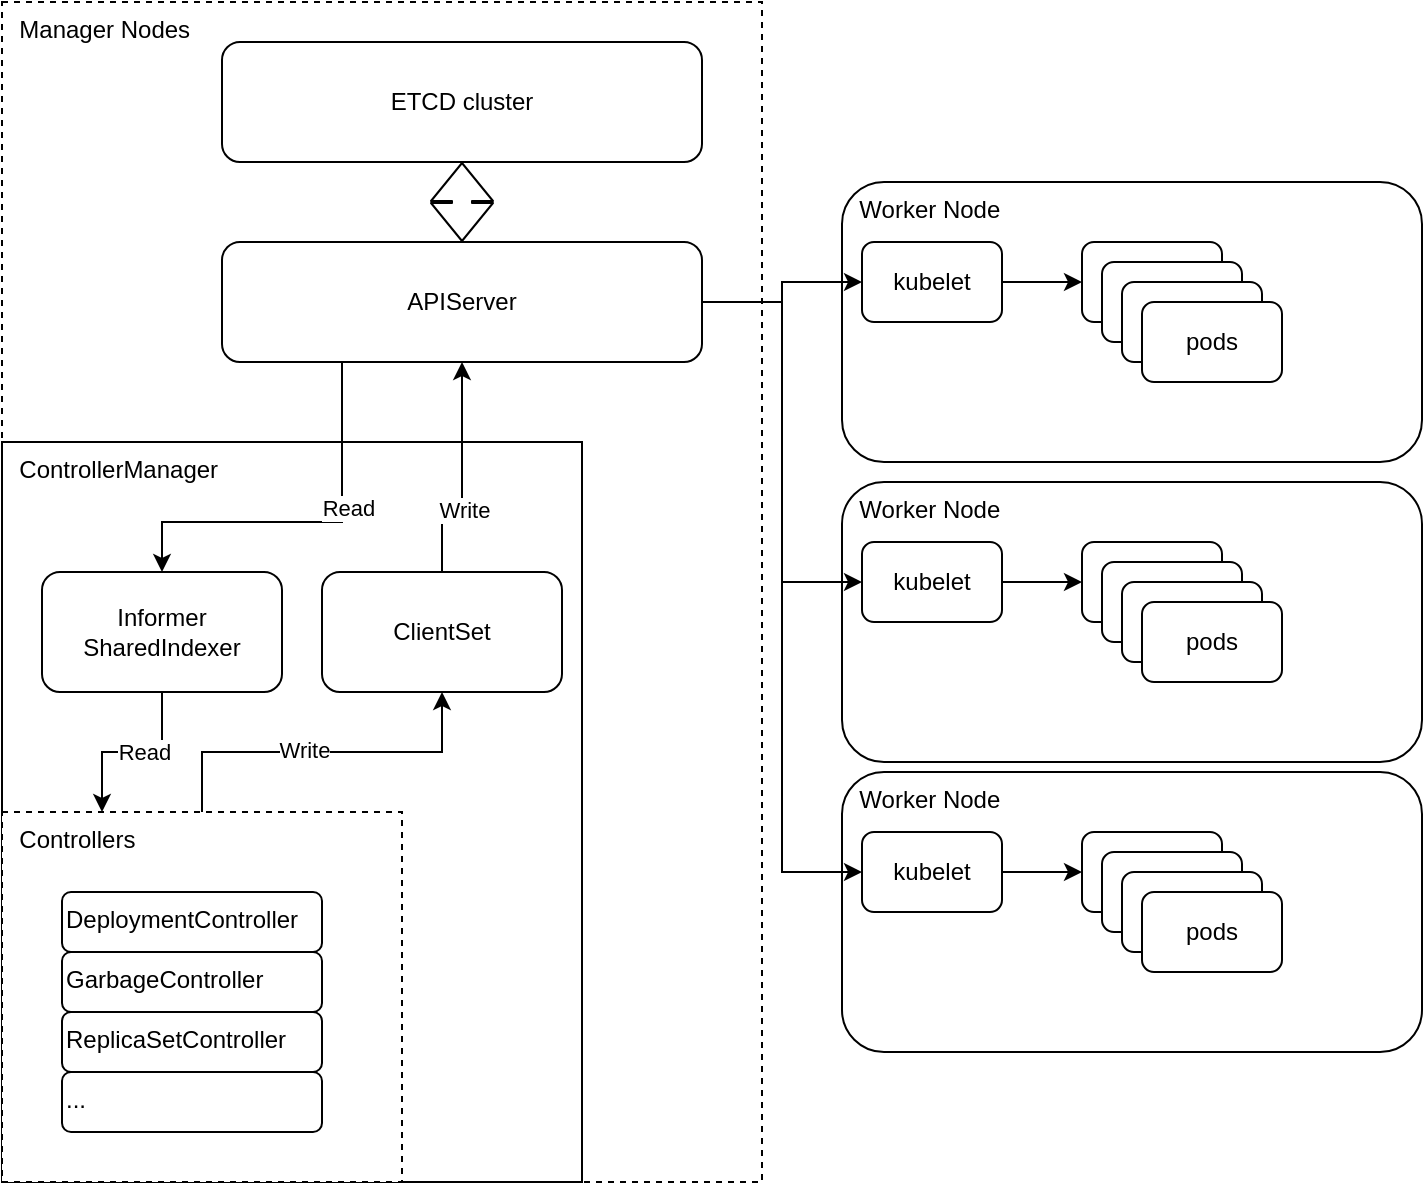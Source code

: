 <mxfile version="14.9.1" type="device"><diagram id="3hta8_46ouTxN1HIyRaA" name="Page-1"><mxGraphModel dx="635" dy="752" grid="1" gridSize="10" guides="1" tooltips="1" connect="1" arrows="1" fold="1" page="1" pageScale="1" pageWidth="826" pageHeight="1169" math="0" shadow="0"><root><mxCell id="0"/><mxCell id="1" parent="0"/><mxCell id="NITaqDlzW2bLhf8JLJe1-17" value="&amp;nbsp; Manager Nodes" style="rounded=0;whiteSpace=wrap;html=1;align=left;verticalAlign=top;fillColor=none;dashed=1;" vertex="1" parent="1"><mxGeometry y="200" width="380" height="590" as="geometry"/></mxCell><mxCell id="NITaqDlzW2bLhf8JLJe1-49" value="&amp;nbsp; ControllerManager" style="rounded=0;whiteSpace=wrap;html=1;align=left;verticalAlign=top;fillColor=none;" vertex="1" parent="1"><mxGeometry y="420" width="290" height="370" as="geometry"/></mxCell><mxCell id="NITaqDlzW2bLhf8JLJe1-40" value="&amp;nbsp; Worker Node" style="rounded=1;whiteSpace=wrap;html=1;align=left;verticalAlign=top;" vertex="1" parent="1"><mxGeometry x="420" y="585" width="290" height="140" as="geometry"/></mxCell><mxCell id="NITaqDlzW2bLhf8JLJe1-33" value="&amp;nbsp; Worker Node" style="rounded=1;whiteSpace=wrap;html=1;align=left;verticalAlign=top;" vertex="1" parent="1"><mxGeometry x="420" y="440" width="290" height="140" as="geometry"/></mxCell><mxCell id="NITaqDlzW2bLhf8JLJe1-19" value="&amp;nbsp; Worker Node" style="rounded=1;whiteSpace=wrap;html=1;align=left;verticalAlign=top;" vertex="1" parent="1"><mxGeometry x="420" y="290" width="290" height="140" as="geometry"/></mxCell><mxCell id="NITaqDlzW2bLhf8JLJe1-1" value="ETCD cluster" style="rounded=1;whiteSpace=wrap;html=1;" vertex="1" parent="1"><mxGeometry x="110" y="220" width="240" height="60" as="geometry"/></mxCell><mxCell id="NITaqDlzW2bLhf8JLJe1-12" style="edgeStyle=orthogonalEdgeStyle;rounded=0;orthogonalLoop=1;jettySize=auto;html=1;exitX=0.25;exitY=1;exitDx=0;exitDy=0;entryX=0.5;entryY=0;entryDx=0;entryDy=0;" edge="1" parent="1" source="NITaqDlzW2bLhf8JLJe1-2" target="NITaqDlzW2bLhf8JLJe1-9"><mxGeometry relative="1" as="geometry"><Array as="points"><mxPoint x="170" y="460"/><mxPoint x="80" y="460"/></Array></mxGeometry></mxCell><mxCell id="NITaqDlzW2bLhf8JLJe1-52" value="Read" style="edgeLabel;html=1;align=center;verticalAlign=middle;resizable=0;points=[];" vertex="1" connectable="0" parent="NITaqDlzW2bLhf8JLJe1-12"><mxGeometry x="-0.251" y="3" relative="1" as="geometry"><mxPoint as="offset"/></mxGeometry></mxCell><mxCell id="NITaqDlzW2bLhf8JLJe1-32" style="edgeStyle=orthogonalEdgeStyle;rounded=0;orthogonalLoop=1;jettySize=auto;html=1;exitX=1;exitY=0.5;exitDx=0;exitDy=0;entryX=0;entryY=0.5;entryDx=0;entryDy=0;" edge="1" parent="1" source="NITaqDlzW2bLhf8JLJe1-2" target="NITaqDlzW2bLhf8JLJe1-20"><mxGeometry relative="1" as="geometry"/></mxCell><mxCell id="NITaqDlzW2bLhf8JLJe1-47" style="edgeStyle=orthogonalEdgeStyle;rounded=0;orthogonalLoop=1;jettySize=auto;html=1;exitX=1;exitY=0.5;exitDx=0;exitDy=0;entryX=0;entryY=0.5;entryDx=0;entryDy=0;" edge="1" parent="1" source="NITaqDlzW2bLhf8JLJe1-2" target="NITaqDlzW2bLhf8JLJe1-35"><mxGeometry relative="1" as="geometry"/></mxCell><mxCell id="NITaqDlzW2bLhf8JLJe1-48" style="edgeStyle=orthogonalEdgeStyle;rounded=0;orthogonalLoop=1;jettySize=auto;html=1;exitX=1;exitY=0.5;exitDx=0;exitDy=0;entryX=0;entryY=0.5;entryDx=0;entryDy=0;" edge="1" parent="1" source="NITaqDlzW2bLhf8JLJe1-2" target="NITaqDlzW2bLhf8JLJe1-42"><mxGeometry relative="1" as="geometry"/></mxCell><mxCell id="NITaqDlzW2bLhf8JLJe1-2" value="APIServer" style="rounded=1;whiteSpace=wrap;html=1;" vertex="1" parent="1"><mxGeometry x="110" y="320" width="240" height="60" as="geometry"/></mxCell><mxCell id="NITaqDlzW2bLhf8JLJe1-3" value="" style="shape=flexArrow;endArrow=classic;startArrow=classic;html=1;entryX=0.5;entryY=1;entryDx=0;entryDy=0;exitX=0.5;exitY=0;exitDx=0;exitDy=0;" edge="1" parent="1" source="NITaqDlzW2bLhf8JLJe1-2" target="NITaqDlzW2bLhf8JLJe1-1"><mxGeometry width="100" height="100" relative="1" as="geometry"><mxPoint x="190" y="400" as="sourcePoint"/><mxPoint x="290" y="300" as="targetPoint"/></mxGeometry></mxCell><mxCell id="NITaqDlzW2bLhf8JLJe1-14" style="edgeStyle=orthogonalEdgeStyle;rounded=0;orthogonalLoop=1;jettySize=auto;html=1;exitX=0.5;exitY=0;exitDx=0;exitDy=0;entryX=0.5;entryY=1;entryDx=0;entryDy=0;" edge="1" parent="1" source="NITaqDlzW2bLhf8JLJe1-4" target="NITaqDlzW2bLhf8JLJe1-10"><mxGeometry relative="1" as="geometry"/></mxCell><mxCell id="NITaqDlzW2bLhf8JLJe1-16" value="Write" style="edgeLabel;html=1;align=center;verticalAlign=middle;resizable=0;points=[];" vertex="1" connectable="0" parent="NITaqDlzW2bLhf8JLJe1-14"><mxGeometry x="-0.103" y="1" relative="1" as="geometry"><mxPoint as="offset"/></mxGeometry></mxCell><mxCell id="NITaqDlzW2bLhf8JLJe1-4" value="&amp;nbsp; Controllers" style="rounded=0;whiteSpace=wrap;html=1;verticalAlign=top;align=left;dashed=1;" vertex="1" parent="1"><mxGeometry y="605" width="200" height="185" as="geometry"/></mxCell><mxCell id="NITaqDlzW2bLhf8JLJe1-5" value="DeploymentController" style="rounded=1;whiteSpace=wrap;html=1;align=left;verticalAlign=top;" vertex="1" parent="1"><mxGeometry x="30" y="645" width="130" height="30" as="geometry"/></mxCell><mxCell id="NITaqDlzW2bLhf8JLJe1-6" value="GarbageController" style="rounded=1;whiteSpace=wrap;html=1;align=left;verticalAlign=top;" vertex="1" parent="1"><mxGeometry x="30" y="675" width="130" height="30" as="geometry"/></mxCell><mxCell id="NITaqDlzW2bLhf8JLJe1-7" value="ReplicaSetController" style="rounded=1;whiteSpace=wrap;html=1;align=left;verticalAlign=top;" vertex="1" parent="1"><mxGeometry x="30" y="705" width="130" height="30" as="geometry"/></mxCell><mxCell id="NITaqDlzW2bLhf8JLJe1-13" style="edgeStyle=orthogonalEdgeStyle;rounded=0;orthogonalLoop=1;jettySize=auto;html=1;exitX=0.5;exitY=1;exitDx=0;exitDy=0;entryX=0.25;entryY=0;entryDx=0;entryDy=0;" edge="1" parent="1" source="NITaqDlzW2bLhf8JLJe1-9" target="NITaqDlzW2bLhf8JLJe1-4"><mxGeometry relative="1" as="geometry"/></mxCell><mxCell id="NITaqDlzW2bLhf8JLJe1-15" value="Read" style="edgeLabel;html=1;align=center;verticalAlign=middle;resizable=0;points=[];" vertex="1" connectable="0" parent="NITaqDlzW2bLhf8JLJe1-13"><mxGeometry x="-0.123" relative="1" as="geometry"><mxPoint as="offset"/></mxGeometry></mxCell><mxCell id="NITaqDlzW2bLhf8JLJe1-9" value="Informer&lt;br&gt;SharedIndexer" style="rounded=1;whiteSpace=wrap;html=1;align=center;verticalAlign=middle;" vertex="1" parent="1"><mxGeometry x="20" y="485" width="120" height="60" as="geometry"/></mxCell><mxCell id="NITaqDlzW2bLhf8JLJe1-11" style="edgeStyle=orthogonalEdgeStyle;rounded=0;orthogonalLoop=1;jettySize=auto;html=1;exitX=0.5;exitY=0;exitDx=0;exitDy=0;entryX=0.5;entryY=1;entryDx=0;entryDy=0;" edge="1" parent="1" source="NITaqDlzW2bLhf8JLJe1-10" target="NITaqDlzW2bLhf8JLJe1-2"><mxGeometry relative="1" as="geometry"><Array as="points"><mxPoint x="220" y="460"/><mxPoint x="230" y="460"/></Array></mxGeometry></mxCell><mxCell id="NITaqDlzW2bLhf8JLJe1-53" value="Write" style="edgeLabel;html=1;align=center;verticalAlign=middle;resizable=0;points=[];" vertex="1" connectable="0" parent="NITaqDlzW2bLhf8JLJe1-11"><mxGeometry x="-0.287" y="-1" relative="1" as="geometry"><mxPoint as="offset"/></mxGeometry></mxCell><mxCell id="NITaqDlzW2bLhf8JLJe1-10" value="ClientSet" style="rounded=1;whiteSpace=wrap;html=1;align=center;verticalAlign=middle;" vertex="1" parent="1"><mxGeometry x="160" y="485" width="120" height="60" as="geometry"/></mxCell><mxCell id="NITaqDlzW2bLhf8JLJe1-30" style="edgeStyle=orthogonalEdgeStyle;rounded=0;orthogonalLoop=1;jettySize=auto;html=1;exitX=1;exitY=0.5;exitDx=0;exitDy=0;entryX=0;entryY=0.5;entryDx=0;entryDy=0;" edge="1" parent="1" source="NITaqDlzW2bLhf8JLJe1-20" target="NITaqDlzW2bLhf8JLJe1-21"><mxGeometry relative="1" as="geometry"/></mxCell><mxCell id="NITaqDlzW2bLhf8JLJe1-20" value="kubelet" style="rounded=1;whiteSpace=wrap;html=1;fillColor=#ffffff;align=center;verticalAlign=middle;" vertex="1" parent="1"><mxGeometry x="430" y="320" width="70" height="40" as="geometry"/></mxCell><mxCell id="NITaqDlzW2bLhf8JLJe1-21" value="pods" style="rounded=1;whiteSpace=wrap;html=1;fillColor=#ffffff;align=center;verticalAlign=middle;" vertex="1" parent="1"><mxGeometry x="540" y="320" width="70" height="40" as="geometry"/></mxCell><mxCell id="NITaqDlzW2bLhf8JLJe1-25" value="pods" style="rounded=1;whiteSpace=wrap;html=1;fillColor=#ffffff;align=center;verticalAlign=middle;" vertex="1" parent="1"><mxGeometry x="550" y="330" width="70" height="40" as="geometry"/></mxCell><mxCell id="NITaqDlzW2bLhf8JLJe1-26" value="pods" style="rounded=1;whiteSpace=wrap;html=1;fillColor=#ffffff;align=center;verticalAlign=middle;" vertex="1" parent="1"><mxGeometry x="560" y="340" width="70" height="40" as="geometry"/></mxCell><mxCell id="NITaqDlzW2bLhf8JLJe1-27" value="pods" style="rounded=1;whiteSpace=wrap;html=1;fillColor=#ffffff;align=center;verticalAlign=middle;" vertex="1" parent="1"><mxGeometry x="570" y="350" width="70" height="40" as="geometry"/></mxCell><mxCell id="NITaqDlzW2bLhf8JLJe1-34" style="edgeStyle=orthogonalEdgeStyle;rounded=0;orthogonalLoop=1;jettySize=auto;html=1;exitX=1;exitY=0.5;exitDx=0;exitDy=0;entryX=0;entryY=0.5;entryDx=0;entryDy=0;" edge="1" parent="1" source="NITaqDlzW2bLhf8JLJe1-35" target="NITaqDlzW2bLhf8JLJe1-36"><mxGeometry relative="1" as="geometry"/></mxCell><mxCell id="NITaqDlzW2bLhf8JLJe1-35" value="kubelet" style="rounded=1;whiteSpace=wrap;html=1;fillColor=#ffffff;align=center;verticalAlign=middle;" vertex="1" parent="1"><mxGeometry x="430" y="470" width="70" height="40" as="geometry"/></mxCell><mxCell id="NITaqDlzW2bLhf8JLJe1-36" value="pods" style="rounded=1;whiteSpace=wrap;html=1;fillColor=#ffffff;align=center;verticalAlign=middle;" vertex="1" parent="1"><mxGeometry x="540" y="470" width="70" height="40" as="geometry"/></mxCell><mxCell id="NITaqDlzW2bLhf8JLJe1-37" value="pods" style="rounded=1;whiteSpace=wrap;html=1;fillColor=#ffffff;align=center;verticalAlign=middle;" vertex="1" parent="1"><mxGeometry x="550" y="480" width="70" height="40" as="geometry"/></mxCell><mxCell id="NITaqDlzW2bLhf8JLJe1-38" value="pods" style="rounded=1;whiteSpace=wrap;html=1;fillColor=#ffffff;align=center;verticalAlign=middle;" vertex="1" parent="1"><mxGeometry x="560" y="490" width="70" height="40" as="geometry"/></mxCell><mxCell id="NITaqDlzW2bLhf8JLJe1-39" value="pods" style="rounded=1;whiteSpace=wrap;html=1;fillColor=#ffffff;align=center;verticalAlign=middle;" vertex="1" parent="1"><mxGeometry x="570" y="500" width="70" height="40" as="geometry"/></mxCell><mxCell id="NITaqDlzW2bLhf8JLJe1-41" style="edgeStyle=orthogonalEdgeStyle;rounded=0;orthogonalLoop=1;jettySize=auto;html=1;exitX=1;exitY=0.5;exitDx=0;exitDy=0;entryX=0;entryY=0.5;entryDx=0;entryDy=0;" edge="1" parent="1" source="NITaqDlzW2bLhf8JLJe1-42" target="NITaqDlzW2bLhf8JLJe1-43"><mxGeometry relative="1" as="geometry"/></mxCell><mxCell id="NITaqDlzW2bLhf8JLJe1-42" value="kubelet" style="rounded=1;whiteSpace=wrap;html=1;fillColor=#ffffff;align=center;verticalAlign=middle;" vertex="1" parent="1"><mxGeometry x="430" y="615" width="70" height="40" as="geometry"/></mxCell><mxCell id="NITaqDlzW2bLhf8JLJe1-43" value="pods" style="rounded=1;whiteSpace=wrap;html=1;fillColor=#ffffff;align=center;verticalAlign=middle;" vertex="1" parent="1"><mxGeometry x="540" y="615" width="70" height="40" as="geometry"/></mxCell><mxCell id="NITaqDlzW2bLhf8JLJe1-44" value="pods" style="rounded=1;whiteSpace=wrap;html=1;fillColor=#ffffff;align=center;verticalAlign=middle;" vertex="1" parent="1"><mxGeometry x="550" y="625" width="70" height="40" as="geometry"/></mxCell><mxCell id="NITaqDlzW2bLhf8JLJe1-45" value="pods" style="rounded=1;whiteSpace=wrap;html=1;fillColor=#ffffff;align=center;verticalAlign=middle;" vertex="1" parent="1"><mxGeometry x="560" y="635" width="70" height="40" as="geometry"/></mxCell><mxCell id="NITaqDlzW2bLhf8JLJe1-46" value="pods" style="rounded=1;whiteSpace=wrap;html=1;fillColor=#ffffff;align=center;verticalAlign=middle;" vertex="1" parent="1"><mxGeometry x="570" y="645" width="70" height="40" as="geometry"/></mxCell><mxCell id="NITaqDlzW2bLhf8JLJe1-50" value="..." style="rounded=1;whiteSpace=wrap;html=1;align=left;verticalAlign=top;" vertex="1" parent="1"><mxGeometry x="30" y="735" width="130" height="30" as="geometry"/></mxCell></root></mxGraphModel></diagram></mxfile>